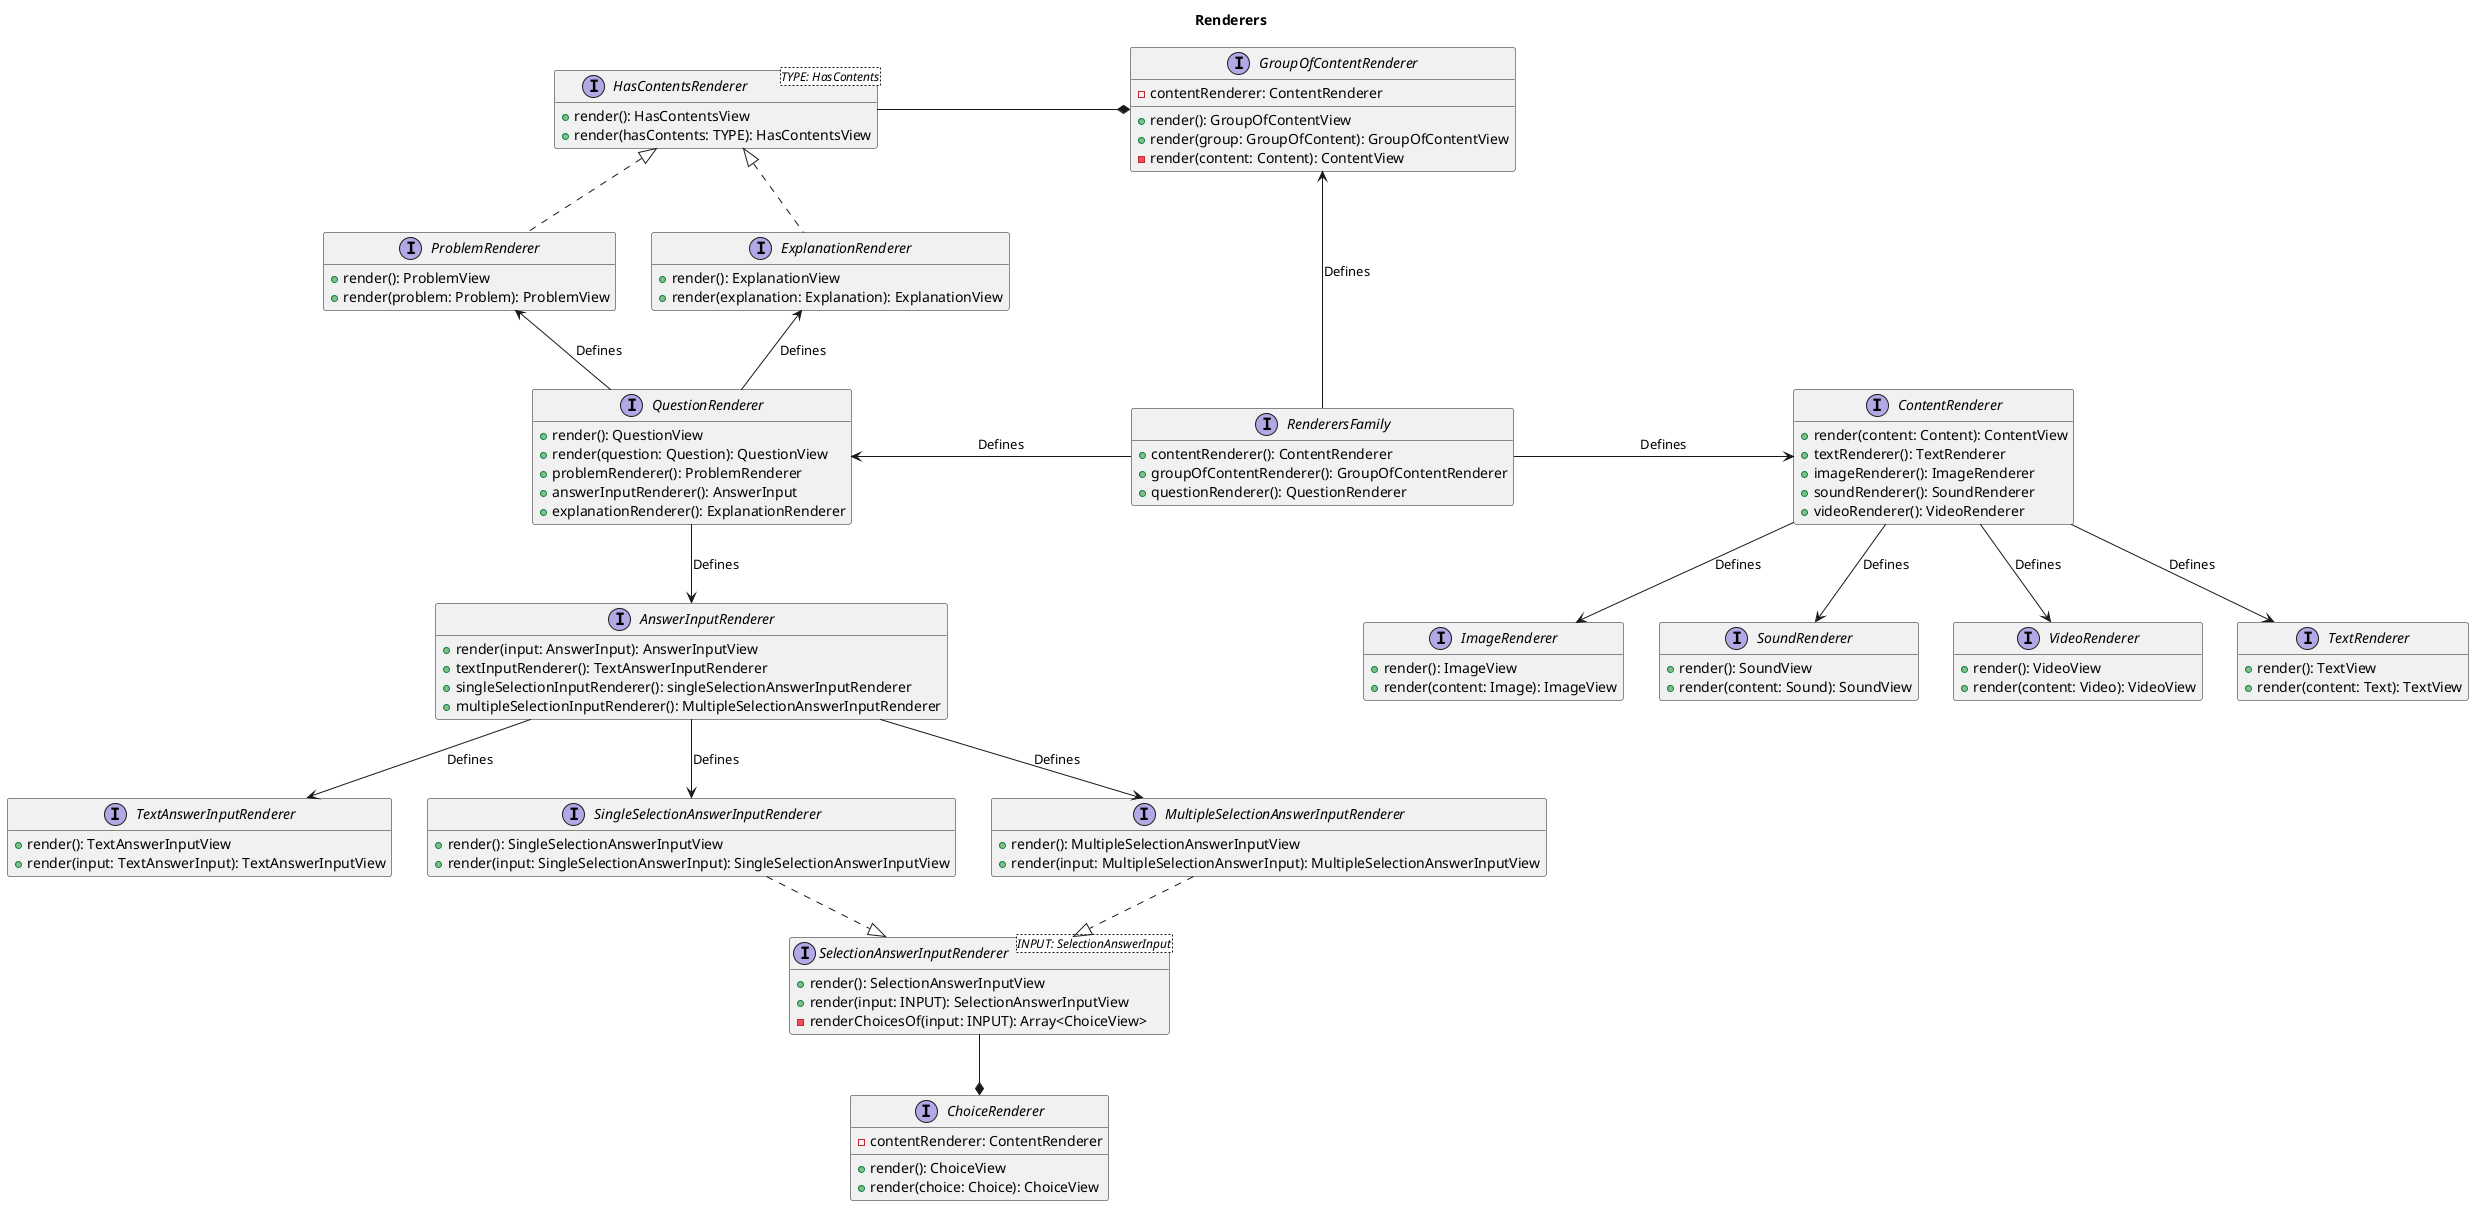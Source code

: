@startuml

hide empty members

title Renderers

interface RenderersFamily {
    + contentRenderer(): ContentRenderer
    + groupOfContentRenderer(): GroupOfContentRenderer
    + questionRenderer(): QuestionRenderer
}

RenderersFamily -> ContentRenderer : "\t\t\t\tDefines\t\t\t\t"
GroupOfContentRenderer <--- RenderersFamily : "Defines"
QuestionRenderer <- RenderersFamily : "\t\t\t\tDefines\t\t\t\t"

/' *************************************
            CONTENT RENDERERS
*************************************** '/

interface ContentRenderer {
    + render(content: Content): ContentView
    + textRenderer(): TextRenderer
    + imageRenderer(): ImageRenderer
    + soundRenderer(): SoundRenderer
    + videoRenderer(): VideoRenderer
}

interface TextRenderer {
    + render(): TextView
    + render(content: Text): TextView
}
interface ImageRenderer {
    + render(): ImageView
    + render(content: Image): ImageView
}
interface SoundRenderer {
    + render(): SoundView
    + render(content: Sound): SoundView
}
interface VideoRenderer {
    + render(): VideoView
    + render(content: Video): VideoView
}

ContentRenderer --> TextRenderer : "Defines"
ContentRenderer --> ImageRenderer : "Defines"
ContentRenderer --> SoundRenderer : "Defines"
ContentRenderer --> VideoRenderer : "Defines"

/' *************************************
            GROUP OF CONTENT
*************************************** '/

interface GroupOfContentRenderer {
    - contentRenderer: ContentRenderer
    + render(): GroupOfContentView
    + render(group: GroupOfContent): GroupOfContentView
    - render(content: Content): ContentView
}

interface HasContentsRenderer<TYPE: HasContents> {
    + render(): HasContentsView
    + render(hasContents: TYPE): HasContentsView
}

HasContentsRenderer -* GroupOfContentRenderer : "\t\t\t\t\t\t\t\t"

/' *************************************
            QUESTION RENDERERS
*************************************** '/

interface QuestionRenderer {
    + render(): QuestionView
    + render(question: Question): QuestionView
    + problemRenderer(): ProblemRenderer
    + answerInputRenderer(): AnswerInput
    + explanationRenderer(): ExplanationRenderer
}

interface ProblemRenderer {
    + render(): ProblemView
    + render(problem: Problem): ProblemView
}

interface AnswerInputRenderer {
    + render(input: AnswerInput): AnswerInputView
    + textInputRenderer(): TextAnswerInputRenderer
    + singleSelectionInputRenderer(): singleSelectionAnswerInputRenderer
    + multipleSelectionInputRenderer(): MultipleSelectionAnswerInputRenderer
}

interface ExplanationRenderer {
    + render(): ExplanationView
    + render(explanation: Explanation): ExplanationView
}

HasContentsRenderer <|.. ProblemRenderer
HasContentsRenderer <|.. ExplanationRenderer
ProblemRenderer <-- QuestionRenderer : "Defines"
QuestionRenderer --> AnswerInputRenderer : "Defines"
ExplanationRenderer <-- QuestionRenderer : "Defines"

interface TextAnswerInputRenderer {
    + render(): TextAnswerInputView
    + render(input: TextAnswerInput): TextAnswerInputView
}

interface SingleSelectionAnswerInputRenderer {
    + render(): SingleSelectionAnswerInputView
    + render(input: SingleSelectionAnswerInput): SingleSelectionAnswerInputView
}

interface MultipleSelectionAnswerInputRenderer {
    + render(): MultipleSelectionAnswerInputView
    + render(input: MultipleSelectionAnswerInput): MultipleSelectionAnswerInputView
}

AnswerInputRenderer --> TextAnswerInputRenderer : "Defines"
AnswerInputRenderer --> SingleSelectionAnswerInputRenderer : "Defines"
AnswerInputRenderer --> MultipleSelectionAnswerInputRenderer : "Defines"

interface SelectionAnswerInputRenderer<INPUT: SelectionAnswerInput> {
    + render(): SelectionAnswerInputView
    + render(input: INPUT): SelectionAnswerInputView
    - renderChoicesOf(input: INPUT): Array<ChoiceView>
}

SingleSelectionAnswerInputRenderer ..|> SelectionAnswerInputRenderer
MultipleSelectionAnswerInputRenderer ..|> SelectionAnswerInputRenderer

interface ChoiceRenderer {
    - contentRenderer: ContentRenderer
    + render(): ChoiceView
    + render(choice: Choice): ChoiceView
}

SelectionAnswerInputRenderer --* ChoiceRenderer

@enduml